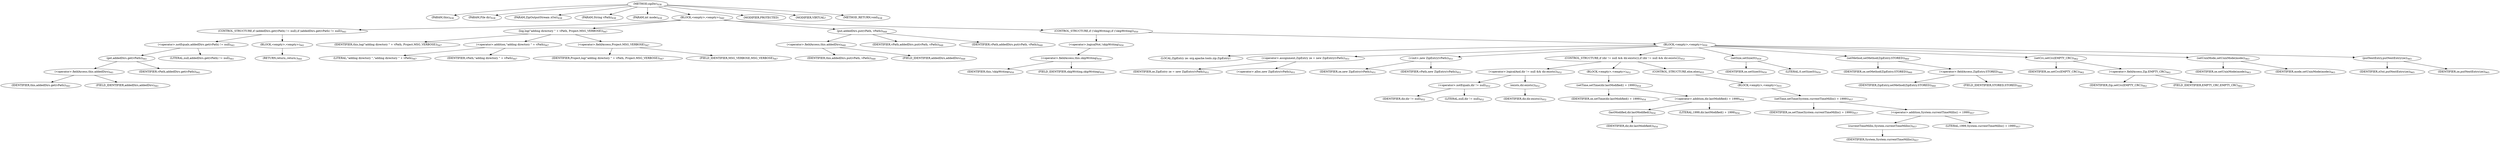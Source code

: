 digraph "zipDir" {  
"2341" [label = <(METHOD,zipDir)<SUB>938</SUB>> ]
"98" [label = <(PARAM,this)<SUB>938</SUB>> ]
"2342" [label = <(PARAM,File dir)<SUB>938</SUB>> ]
"2343" [label = <(PARAM,ZipOutputStream zOut)<SUB>938</SUB>> ]
"2344" [label = <(PARAM,String vPath)<SUB>938</SUB>> ]
"2345" [label = <(PARAM,int mode)<SUB>939</SUB>> ]
"2346" [label = <(BLOCK,&lt;empty&gt;,&lt;empty&gt;)<SUB>940</SUB>> ]
"2347" [label = <(CONTROL_STRUCTURE,if (addedDirs.get(vPath) != null),if (addedDirs.get(vPath) != null))<SUB>941</SUB>> ]
"2348" [label = <(&lt;operator&gt;.notEquals,addedDirs.get(vPath) != null)<SUB>941</SUB>> ]
"2349" [label = <(get,addedDirs.get(vPath))<SUB>941</SUB>> ]
"2350" [label = <(&lt;operator&gt;.fieldAccess,this.addedDirs)<SUB>941</SUB>> ]
"2351" [label = <(IDENTIFIER,this,addedDirs.get(vPath))<SUB>941</SUB>> ]
"2352" [label = <(FIELD_IDENTIFIER,addedDirs,addedDirs)<SUB>941</SUB>> ]
"2353" [label = <(IDENTIFIER,vPath,addedDirs.get(vPath))<SUB>941</SUB>> ]
"2354" [label = <(LITERAL,null,addedDirs.get(vPath) != null)<SUB>941</SUB>> ]
"2355" [label = <(BLOCK,&lt;empty&gt;,&lt;empty&gt;)<SUB>941</SUB>> ]
"2356" [label = <(RETURN,return;,return;)<SUB>944</SUB>> ]
"2357" [label = <(log,log(&quot;adding directory &quot; + vPath, Project.MSG_VERBOSE))<SUB>947</SUB>> ]
"97" [label = <(IDENTIFIER,this,log(&quot;adding directory &quot; + vPath, Project.MSG_VERBOSE))<SUB>947</SUB>> ]
"2358" [label = <(&lt;operator&gt;.addition,&quot;adding directory &quot; + vPath)<SUB>947</SUB>> ]
"2359" [label = <(LITERAL,&quot;adding directory &quot;,&quot;adding directory &quot; + vPath)<SUB>947</SUB>> ]
"2360" [label = <(IDENTIFIER,vPath,&quot;adding directory &quot; + vPath)<SUB>947</SUB>> ]
"2361" [label = <(&lt;operator&gt;.fieldAccess,Project.MSG_VERBOSE)<SUB>947</SUB>> ]
"2362" [label = <(IDENTIFIER,Project,log(&quot;adding directory &quot; + vPath, Project.MSG_VERBOSE))<SUB>947</SUB>> ]
"2363" [label = <(FIELD_IDENTIFIER,MSG_VERBOSE,MSG_VERBOSE)<SUB>947</SUB>> ]
"2364" [label = <(put,addedDirs.put(vPath, vPath))<SUB>948</SUB>> ]
"2365" [label = <(&lt;operator&gt;.fieldAccess,this.addedDirs)<SUB>948</SUB>> ]
"2366" [label = <(IDENTIFIER,this,addedDirs.put(vPath, vPath))<SUB>948</SUB>> ]
"2367" [label = <(FIELD_IDENTIFIER,addedDirs,addedDirs)<SUB>948</SUB>> ]
"2368" [label = <(IDENTIFIER,vPath,addedDirs.put(vPath, vPath))<SUB>948</SUB>> ]
"2369" [label = <(IDENTIFIER,vPath,addedDirs.put(vPath, vPath))<SUB>948</SUB>> ]
"2370" [label = <(CONTROL_STRUCTURE,if (!skipWriting),if (!skipWriting))<SUB>950</SUB>> ]
"2371" [label = <(&lt;operator&gt;.logicalNot,!skipWriting)<SUB>950</SUB>> ]
"2372" [label = <(&lt;operator&gt;.fieldAccess,this.skipWriting)<SUB>950</SUB>> ]
"2373" [label = <(IDENTIFIER,this,!skipWriting)<SUB>950</SUB>> ]
"2374" [label = <(FIELD_IDENTIFIER,skipWriting,skipWriting)<SUB>950</SUB>> ]
"2375" [label = <(BLOCK,&lt;empty&gt;,&lt;empty&gt;)<SUB>950</SUB>> ]
"100" [label = <(LOCAL,ZipEntry ze: org.apache.tools.zip.ZipEntry)> ]
"2376" [label = <(&lt;operator&gt;.assignment,ZipEntry ze = new ZipEntry(vPath))<SUB>951</SUB>> ]
"2377" [label = <(IDENTIFIER,ze,ZipEntry ze = new ZipEntry(vPath))<SUB>951</SUB>> ]
"2378" [label = <(&lt;operator&gt;.alloc,new ZipEntry(vPath))<SUB>951</SUB>> ]
"2379" [label = <(&lt;init&gt;,new ZipEntry(vPath))<SUB>951</SUB>> ]
"99" [label = <(IDENTIFIER,ze,new ZipEntry(vPath))<SUB>951</SUB>> ]
"2380" [label = <(IDENTIFIER,vPath,new ZipEntry(vPath))<SUB>951</SUB>> ]
"2381" [label = <(CONTROL_STRUCTURE,if (dir != null &amp;&amp; dir.exists()),if (dir != null &amp;&amp; dir.exists()))<SUB>952</SUB>> ]
"2382" [label = <(&lt;operator&gt;.logicalAnd,dir != null &amp;&amp; dir.exists())<SUB>952</SUB>> ]
"2383" [label = <(&lt;operator&gt;.notEquals,dir != null)<SUB>952</SUB>> ]
"2384" [label = <(IDENTIFIER,dir,dir != null)<SUB>952</SUB>> ]
"2385" [label = <(LITERAL,null,dir != null)<SUB>952</SUB>> ]
"2386" [label = <(exists,dir.exists())<SUB>952</SUB>> ]
"2387" [label = <(IDENTIFIER,dir,dir.exists())<SUB>952</SUB>> ]
"2388" [label = <(BLOCK,&lt;empty&gt;,&lt;empty&gt;)<SUB>952</SUB>> ]
"2389" [label = <(setTime,setTime(dir.lastModified() + 1999))<SUB>954</SUB>> ]
"2390" [label = <(IDENTIFIER,ze,setTime(dir.lastModified() + 1999))<SUB>954</SUB>> ]
"2391" [label = <(&lt;operator&gt;.addition,dir.lastModified() + 1999)<SUB>954</SUB>> ]
"2392" [label = <(lastModified,dir.lastModified())<SUB>954</SUB>> ]
"2393" [label = <(IDENTIFIER,dir,dir.lastModified())<SUB>954</SUB>> ]
"2394" [label = <(LITERAL,1999,dir.lastModified() + 1999)<SUB>954</SUB>> ]
"2395" [label = <(CONTROL_STRUCTURE,else,else)<SUB>955</SUB>> ]
"2396" [label = <(BLOCK,&lt;empty&gt;,&lt;empty&gt;)<SUB>955</SUB>> ]
"2397" [label = <(setTime,setTime(System.currentTimeMillis() + 1999))<SUB>957</SUB>> ]
"2398" [label = <(IDENTIFIER,ze,setTime(System.currentTimeMillis() + 1999))<SUB>957</SUB>> ]
"2399" [label = <(&lt;operator&gt;.addition,System.currentTimeMillis() + 1999)<SUB>957</SUB>> ]
"2400" [label = <(currentTimeMillis,System.currentTimeMillis())<SUB>957</SUB>> ]
"2401" [label = <(IDENTIFIER,System,System.currentTimeMillis())<SUB>957</SUB>> ]
"2402" [label = <(LITERAL,1999,System.currentTimeMillis() + 1999)<SUB>957</SUB>> ]
"2403" [label = <(setSize,setSize(0))<SUB>959</SUB>> ]
"2404" [label = <(IDENTIFIER,ze,setSize(0))<SUB>959</SUB>> ]
"2405" [label = <(LITERAL,0,setSize(0))<SUB>959</SUB>> ]
"2406" [label = <(setMethod,setMethod(ZipEntry.STORED))<SUB>960</SUB>> ]
"2407" [label = <(IDENTIFIER,ze,setMethod(ZipEntry.STORED))<SUB>960</SUB>> ]
"2408" [label = <(&lt;operator&gt;.fieldAccess,ZipEntry.STORED)<SUB>960</SUB>> ]
"2409" [label = <(IDENTIFIER,ZipEntry,setMethod(ZipEntry.STORED))<SUB>960</SUB>> ]
"2410" [label = <(FIELD_IDENTIFIER,STORED,STORED)<SUB>960</SUB>> ]
"2411" [label = <(setCrc,setCrc(EMPTY_CRC))<SUB>962</SUB>> ]
"2412" [label = <(IDENTIFIER,ze,setCrc(EMPTY_CRC))<SUB>962</SUB>> ]
"2413" [label = <(&lt;operator&gt;.fieldAccess,Zip.EMPTY_CRC)<SUB>962</SUB>> ]
"2414" [label = <(IDENTIFIER,Zip,setCrc(EMPTY_CRC))<SUB>962</SUB>> ]
"2415" [label = <(FIELD_IDENTIFIER,EMPTY_CRC,EMPTY_CRC)<SUB>962</SUB>> ]
"2416" [label = <(setUnixMode,setUnixMode(mode))<SUB>963</SUB>> ]
"2417" [label = <(IDENTIFIER,ze,setUnixMode(mode))<SUB>963</SUB>> ]
"2418" [label = <(IDENTIFIER,mode,setUnixMode(mode))<SUB>963</SUB>> ]
"2419" [label = <(putNextEntry,putNextEntry(ze))<SUB>965</SUB>> ]
"2420" [label = <(IDENTIFIER,zOut,putNextEntry(ze))<SUB>965</SUB>> ]
"2421" [label = <(IDENTIFIER,ze,putNextEntry(ze))<SUB>965</SUB>> ]
"2422" [label = <(MODIFIER,PROTECTED)> ]
"2423" [label = <(MODIFIER,VIRTUAL)> ]
"2424" [label = <(METHOD_RETURN,void)<SUB>938</SUB>> ]
  "2341" -> "98" 
  "2341" -> "2342" 
  "2341" -> "2343" 
  "2341" -> "2344" 
  "2341" -> "2345" 
  "2341" -> "2346" 
  "2341" -> "2422" 
  "2341" -> "2423" 
  "2341" -> "2424" 
  "2346" -> "2347" 
  "2346" -> "2357" 
  "2346" -> "2364" 
  "2346" -> "2370" 
  "2347" -> "2348" 
  "2347" -> "2355" 
  "2348" -> "2349" 
  "2348" -> "2354" 
  "2349" -> "2350" 
  "2349" -> "2353" 
  "2350" -> "2351" 
  "2350" -> "2352" 
  "2355" -> "2356" 
  "2357" -> "97" 
  "2357" -> "2358" 
  "2357" -> "2361" 
  "2358" -> "2359" 
  "2358" -> "2360" 
  "2361" -> "2362" 
  "2361" -> "2363" 
  "2364" -> "2365" 
  "2364" -> "2368" 
  "2364" -> "2369" 
  "2365" -> "2366" 
  "2365" -> "2367" 
  "2370" -> "2371" 
  "2370" -> "2375" 
  "2371" -> "2372" 
  "2372" -> "2373" 
  "2372" -> "2374" 
  "2375" -> "100" 
  "2375" -> "2376" 
  "2375" -> "2379" 
  "2375" -> "2381" 
  "2375" -> "2403" 
  "2375" -> "2406" 
  "2375" -> "2411" 
  "2375" -> "2416" 
  "2375" -> "2419" 
  "2376" -> "2377" 
  "2376" -> "2378" 
  "2379" -> "99" 
  "2379" -> "2380" 
  "2381" -> "2382" 
  "2381" -> "2388" 
  "2381" -> "2395" 
  "2382" -> "2383" 
  "2382" -> "2386" 
  "2383" -> "2384" 
  "2383" -> "2385" 
  "2386" -> "2387" 
  "2388" -> "2389" 
  "2389" -> "2390" 
  "2389" -> "2391" 
  "2391" -> "2392" 
  "2391" -> "2394" 
  "2392" -> "2393" 
  "2395" -> "2396" 
  "2396" -> "2397" 
  "2397" -> "2398" 
  "2397" -> "2399" 
  "2399" -> "2400" 
  "2399" -> "2402" 
  "2400" -> "2401" 
  "2403" -> "2404" 
  "2403" -> "2405" 
  "2406" -> "2407" 
  "2406" -> "2408" 
  "2408" -> "2409" 
  "2408" -> "2410" 
  "2411" -> "2412" 
  "2411" -> "2413" 
  "2413" -> "2414" 
  "2413" -> "2415" 
  "2416" -> "2417" 
  "2416" -> "2418" 
  "2419" -> "2420" 
  "2419" -> "2421" 
}
